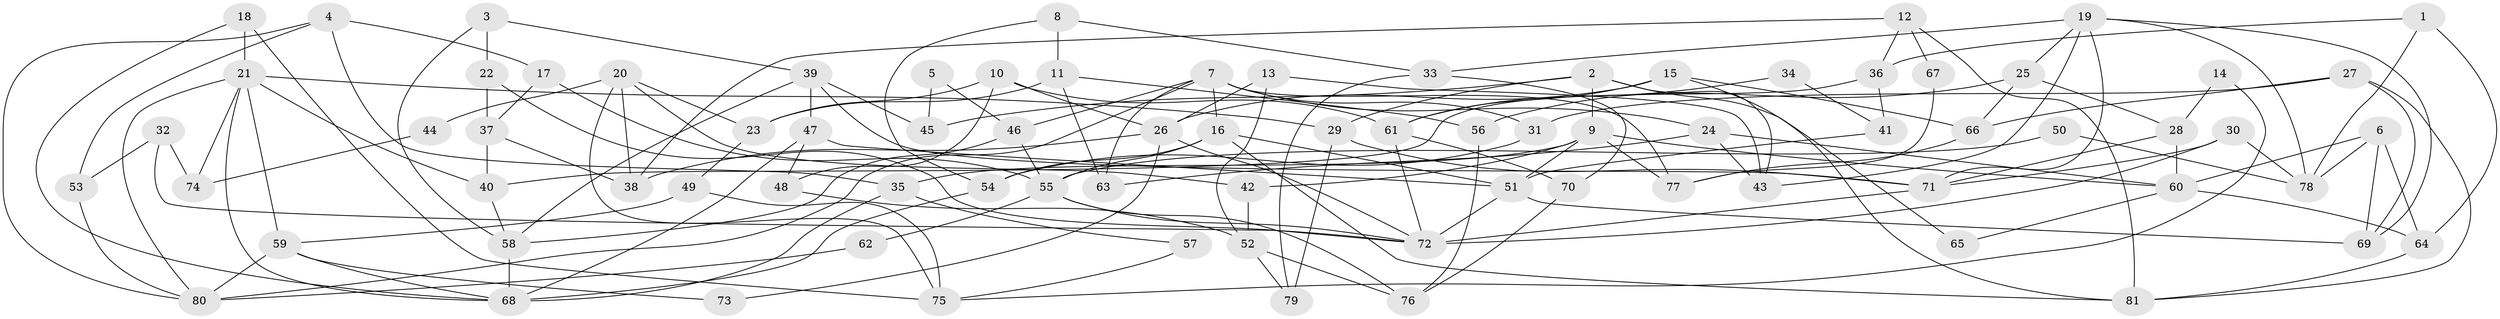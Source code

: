 // Generated by graph-tools (version 1.1) at 2025/14/03/09/25 04:14:55]
// undirected, 81 vertices, 162 edges
graph export_dot {
graph [start="1"]
  node [color=gray90,style=filled];
  1;
  2;
  3;
  4;
  5;
  6;
  7;
  8;
  9;
  10;
  11;
  12;
  13;
  14;
  15;
  16;
  17;
  18;
  19;
  20;
  21;
  22;
  23;
  24;
  25;
  26;
  27;
  28;
  29;
  30;
  31;
  32;
  33;
  34;
  35;
  36;
  37;
  38;
  39;
  40;
  41;
  42;
  43;
  44;
  45;
  46;
  47;
  48;
  49;
  50;
  51;
  52;
  53;
  54;
  55;
  56;
  57;
  58;
  59;
  60;
  61;
  62;
  63;
  64;
  65;
  66;
  67;
  68;
  69;
  70;
  71;
  72;
  73;
  74;
  75;
  76;
  77;
  78;
  79;
  80;
  81;
  1 -- 64;
  1 -- 36;
  1 -- 78;
  2 -- 43;
  2 -- 29;
  2 -- 9;
  2 -- 45;
  2 -- 65;
  3 -- 39;
  3 -- 58;
  3 -- 22;
  4 -- 17;
  4 -- 35;
  4 -- 53;
  4 -- 80;
  5 -- 45;
  5 -- 46;
  6 -- 69;
  6 -- 60;
  6 -- 64;
  6 -- 78;
  7 -- 77;
  7 -- 80;
  7 -- 16;
  7 -- 24;
  7 -- 31;
  7 -- 46;
  7 -- 63;
  8 -- 54;
  8 -- 11;
  8 -- 33;
  9 -- 51;
  9 -- 35;
  9 -- 42;
  9 -- 60;
  9 -- 77;
  10 -- 48;
  10 -- 61;
  10 -- 23;
  10 -- 26;
  11 -- 63;
  11 -- 56;
  11 -- 23;
  12 -- 81;
  12 -- 38;
  12 -- 36;
  12 -- 67;
  13 -- 52;
  13 -- 26;
  13 -- 43;
  14 -- 28;
  14 -- 75;
  15 -- 66;
  15 -- 26;
  15 -- 61;
  15 -- 81;
  16 -- 81;
  16 -- 51;
  16 -- 54;
  16 -- 55;
  17 -- 55;
  17 -- 37;
  18 -- 75;
  18 -- 68;
  18 -- 21;
  19 -- 78;
  19 -- 69;
  19 -- 25;
  19 -- 33;
  19 -- 43;
  19 -- 71;
  20 -- 23;
  20 -- 38;
  20 -- 42;
  20 -- 44;
  20 -- 75;
  21 -- 59;
  21 -- 29;
  21 -- 40;
  21 -- 68;
  21 -- 74;
  21 -- 80;
  22 -- 72;
  22 -- 37;
  23 -- 49;
  24 -- 43;
  24 -- 60;
  24 -- 63;
  25 -- 28;
  25 -- 56;
  25 -- 66;
  26 -- 72;
  26 -- 38;
  26 -- 73;
  27 -- 31;
  27 -- 81;
  27 -- 66;
  27 -- 69;
  28 -- 60;
  28 -- 71;
  29 -- 71;
  29 -- 79;
  30 -- 78;
  30 -- 71;
  30 -- 72;
  31 -- 54;
  32 -- 72;
  32 -- 53;
  32 -- 74;
  33 -- 70;
  33 -- 79;
  34 -- 61;
  34 -- 41;
  35 -- 68;
  35 -- 57;
  36 -- 40;
  36 -- 41;
  37 -- 40;
  37 -- 38;
  39 -- 71;
  39 -- 58;
  39 -- 45;
  39 -- 47;
  40 -- 58;
  41 -- 51;
  42 -- 52;
  44 -- 74;
  46 -- 55;
  46 -- 58;
  47 -- 51;
  47 -- 48;
  47 -- 68;
  48 -- 52;
  49 -- 59;
  49 -- 75;
  50 -- 55;
  50 -- 78;
  51 -- 72;
  51 -- 69;
  52 -- 79;
  52 -- 76;
  53 -- 80;
  54 -- 68;
  55 -- 72;
  55 -- 62;
  55 -- 76;
  56 -- 76;
  57 -- 75;
  58 -- 68;
  59 -- 80;
  59 -- 68;
  59 -- 73;
  60 -- 64;
  60 -- 65;
  61 -- 70;
  61 -- 72;
  62 -- 80;
  64 -- 81;
  66 -- 77;
  67 -- 77;
  70 -- 76;
  71 -- 72;
}
